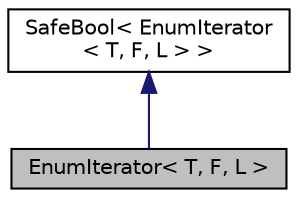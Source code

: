 digraph "EnumIterator&lt; T, F, L &gt;"
{
  edge [fontname="Helvetica",fontsize="10",labelfontname="Helvetica",labelfontsize="10"];
  node [fontname="Helvetica",fontsize="10",shape=record];
  Node1 [label="EnumIterator\< T, F, L \>",height=0.2,width=0.4,color="black", fillcolor="grey75", style="filled", fontcolor="black"];
  Node2 -> Node1 [dir="back",color="midnightblue",fontsize="10",style="solid",fontname="Helvetica"];
  Node2 [label="SafeBool\< EnumIterator\l\< T, F, L \> \>",height=0.2,width=0.4,color="black", fillcolor="white", style="filled",URL="$classevo_1_1_safe_bool.html"];
}

